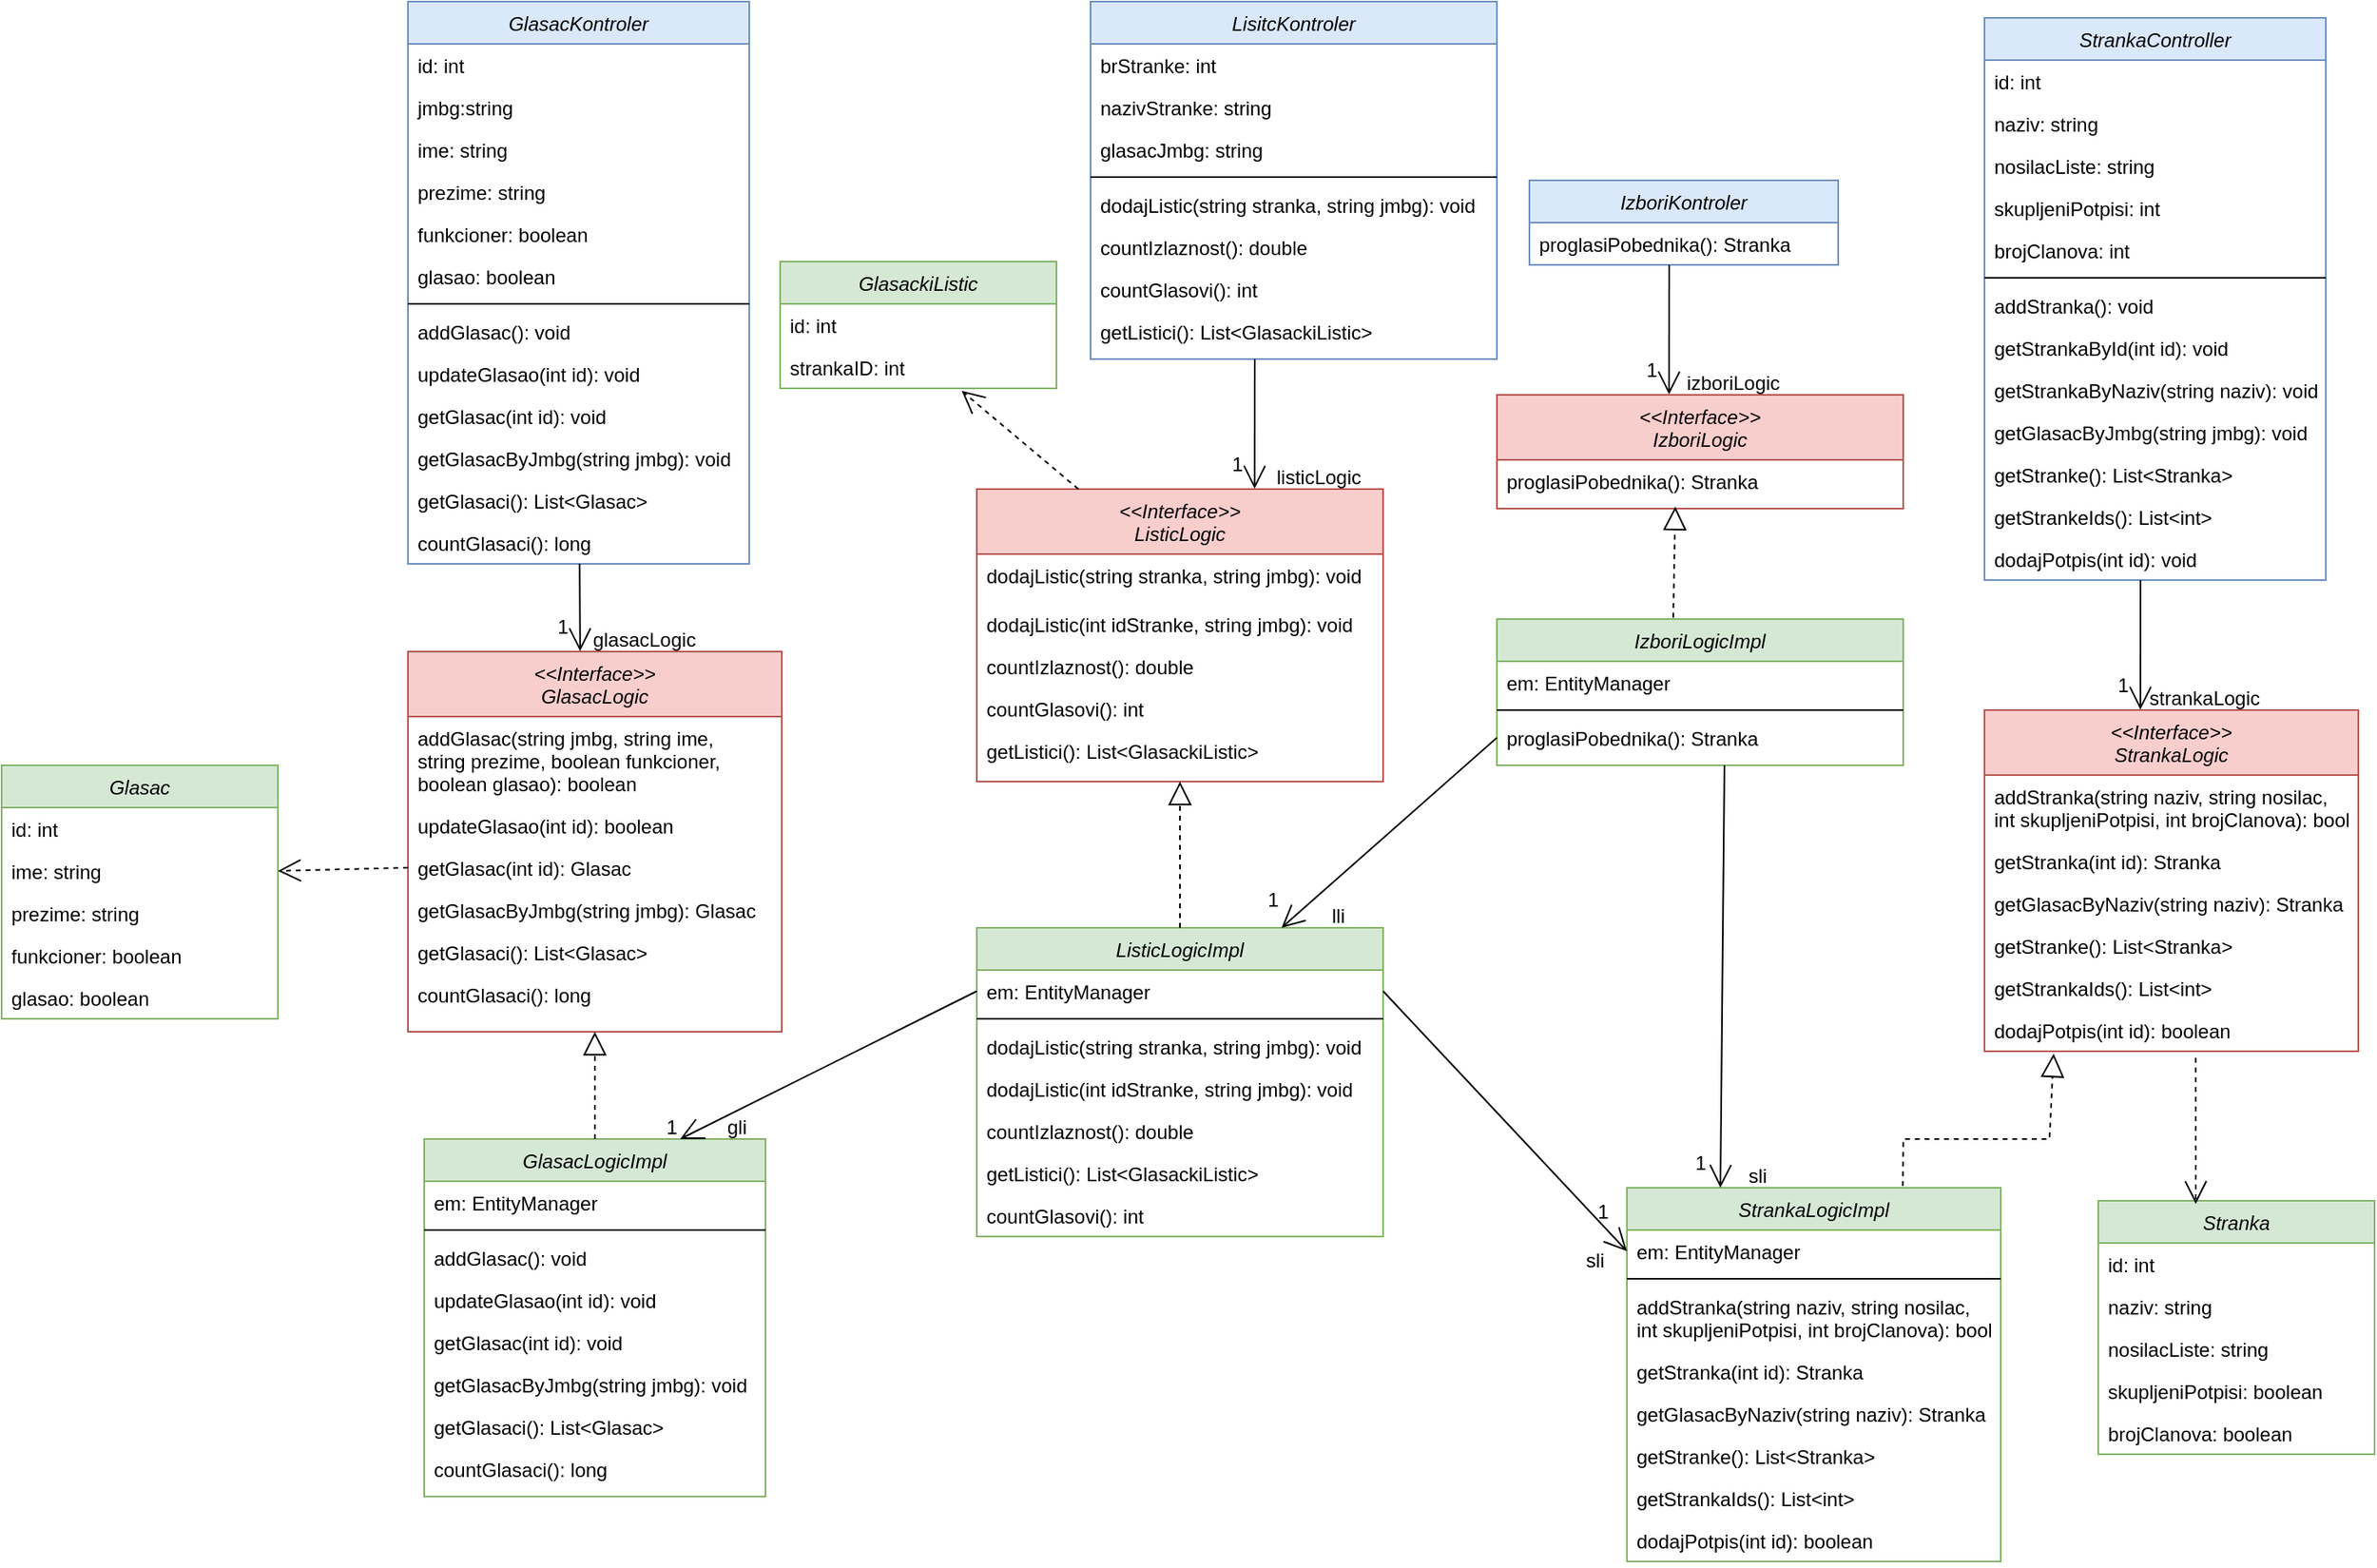 <mxfile version="22.1.11" type="device">
  <diagram id="C5RBs43oDa-KdzZeNtuy" name="Page-1">
    <mxGraphModel dx="3271" dy="1192" grid="1" gridSize="10" guides="1" tooltips="1" connect="1" arrows="1" fold="1" page="1" pageScale="1" pageWidth="827" pageHeight="1169" math="0" shadow="0">
      <root>
        <mxCell id="WIyWlLk6GJQsqaUBKTNV-0" />
        <mxCell id="WIyWlLk6GJQsqaUBKTNV-1" parent="WIyWlLk6GJQsqaUBKTNV-0" />
        <mxCell id="zkfFHV4jXpPFQw0GAbJ--0" value="GlasacKontroler" style="swimlane;fontStyle=2;align=center;verticalAlign=top;childLayout=stackLayout;horizontal=1;startSize=26;horizontalStack=0;resizeParent=1;resizeLast=0;collapsible=1;marginBottom=0;rounded=0;shadow=0;strokeWidth=1;fillColor=#dae8fc;strokeColor=#6c8ebf;" parent="WIyWlLk6GJQsqaUBKTNV-1" vertex="1">
          <mxGeometry x="100" y="60" width="210" height="346" as="geometry">
            <mxRectangle x="230" y="140" width="160" height="26" as="alternateBounds" />
          </mxGeometry>
        </mxCell>
        <mxCell id="zkfFHV4jXpPFQw0GAbJ--1" value="id: int" style="text;align=left;verticalAlign=top;spacingLeft=4;spacingRight=4;overflow=hidden;rotatable=0;points=[[0,0.5],[1,0.5]];portConstraint=eastwest;" parent="zkfFHV4jXpPFQw0GAbJ--0" vertex="1">
          <mxGeometry y="26" width="210" height="26" as="geometry" />
        </mxCell>
        <mxCell id="taI3V9Jy6adw3DAFcxq5-160" value="jmbg:string" style="text;align=left;verticalAlign=top;spacingLeft=4;spacingRight=4;overflow=hidden;rotatable=0;points=[[0,0.5],[1,0.5]];portConstraint=eastwest;" vertex="1" parent="zkfFHV4jXpPFQw0GAbJ--0">
          <mxGeometry y="52" width="210" height="26" as="geometry" />
        </mxCell>
        <mxCell id="zkfFHV4jXpPFQw0GAbJ--2" value="ime: string" style="text;align=left;verticalAlign=top;spacingLeft=4;spacingRight=4;overflow=hidden;rotatable=0;points=[[0,0.5],[1,0.5]];portConstraint=eastwest;rounded=0;shadow=0;html=0;" parent="zkfFHV4jXpPFQw0GAbJ--0" vertex="1">
          <mxGeometry y="78" width="210" height="26" as="geometry" />
        </mxCell>
        <mxCell id="zkfFHV4jXpPFQw0GAbJ--3" value="prezime: string&#xa;" style="text;align=left;verticalAlign=top;spacingLeft=4;spacingRight=4;overflow=hidden;rotatable=0;points=[[0,0.5],[1,0.5]];portConstraint=eastwest;rounded=0;shadow=0;html=0;" parent="zkfFHV4jXpPFQw0GAbJ--0" vertex="1">
          <mxGeometry y="104" width="210" height="26" as="geometry" />
        </mxCell>
        <mxCell id="taI3V9Jy6adw3DAFcxq5-0" value="funkcioner: boolean" style="text;align=left;verticalAlign=top;spacingLeft=4;spacingRight=4;overflow=hidden;rotatable=0;points=[[0,0.5],[1,0.5]];portConstraint=eastwest;rounded=0;shadow=0;html=0;" vertex="1" parent="zkfFHV4jXpPFQw0GAbJ--0">
          <mxGeometry y="130" width="210" height="26" as="geometry" />
        </mxCell>
        <mxCell id="taI3V9Jy6adw3DAFcxq5-1" value="glasao: boolean" style="text;align=left;verticalAlign=top;spacingLeft=4;spacingRight=4;overflow=hidden;rotatable=0;points=[[0,0.5],[1,0.5]];portConstraint=eastwest;rounded=0;shadow=0;html=0;" vertex="1" parent="zkfFHV4jXpPFQw0GAbJ--0">
          <mxGeometry y="156" width="210" height="26" as="geometry" />
        </mxCell>
        <mxCell id="zkfFHV4jXpPFQw0GAbJ--4" value="" style="line;html=1;strokeWidth=1;align=left;verticalAlign=middle;spacingTop=-1;spacingLeft=3;spacingRight=3;rotatable=0;labelPosition=right;points=[];portConstraint=eastwest;" parent="zkfFHV4jXpPFQw0GAbJ--0" vertex="1">
          <mxGeometry y="182" width="210" height="8" as="geometry" />
        </mxCell>
        <mxCell id="zkfFHV4jXpPFQw0GAbJ--5" value="addGlasac(): void" style="text;align=left;verticalAlign=top;spacingLeft=4;spacingRight=4;overflow=hidden;rotatable=0;points=[[0,0.5],[1,0.5]];portConstraint=eastwest;" parent="zkfFHV4jXpPFQw0GAbJ--0" vertex="1">
          <mxGeometry y="190" width="210" height="26" as="geometry" />
        </mxCell>
        <mxCell id="taI3V9Jy6adw3DAFcxq5-2" value="updateGlasao(int id): void" style="text;align=left;verticalAlign=top;spacingLeft=4;spacingRight=4;overflow=hidden;rotatable=0;points=[[0,0.5],[1,0.5]];portConstraint=eastwest;" vertex="1" parent="zkfFHV4jXpPFQw0GAbJ--0">
          <mxGeometry y="216" width="210" height="26" as="geometry" />
        </mxCell>
        <mxCell id="taI3V9Jy6adw3DAFcxq5-3" value="getGlasac(int id): void" style="text;align=left;verticalAlign=top;spacingLeft=4;spacingRight=4;overflow=hidden;rotatable=0;points=[[0,0.5],[1,0.5]];portConstraint=eastwest;" vertex="1" parent="zkfFHV4jXpPFQw0GAbJ--0">
          <mxGeometry y="242" width="210" height="26" as="geometry" />
        </mxCell>
        <mxCell id="taI3V9Jy6adw3DAFcxq5-4" value="getGlasacByJmbg(string jmbg): void" style="text;align=left;verticalAlign=top;spacingLeft=4;spacingRight=4;overflow=hidden;rotatable=0;points=[[0,0.5],[1,0.5]];portConstraint=eastwest;" vertex="1" parent="zkfFHV4jXpPFQw0GAbJ--0">
          <mxGeometry y="268" width="210" height="26" as="geometry" />
        </mxCell>
        <mxCell id="taI3V9Jy6adw3DAFcxq5-5" value="getGlasaci(): List&lt;Glasac&gt;" style="text;align=left;verticalAlign=top;spacingLeft=4;spacingRight=4;overflow=hidden;rotatable=0;points=[[0,0.5],[1,0.5]];portConstraint=eastwest;" vertex="1" parent="zkfFHV4jXpPFQw0GAbJ--0">
          <mxGeometry y="294" width="210" height="26" as="geometry" />
        </mxCell>
        <mxCell id="taI3V9Jy6adw3DAFcxq5-6" value="countGlasaci(): long" style="text;align=left;verticalAlign=top;spacingLeft=4;spacingRight=4;overflow=hidden;rotatable=0;points=[[0,0.5],[1,0.5]];portConstraint=eastwest;" vertex="1" parent="zkfFHV4jXpPFQw0GAbJ--0">
          <mxGeometry y="320" width="210" height="26" as="geometry" />
        </mxCell>
        <mxCell id="taI3V9Jy6adw3DAFcxq5-7" value="&lt;&lt;Interface&gt;&gt;&#xa;GlasacLogic" style="swimlane;fontStyle=2;align=center;verticalAlign=top;childLayout=stackLayout;horizontal=1;startSize=40;horizontalStack=0;resizeParent=1;resizeLast=0;collapsible=1;marginBottom=0;rounded=0;shadow=0;strokeWidth=1;fillColor=#f8cecc;strokeColor=#b85450;" vertex="1" parent="WIyWlLk6GJQsqaUBKTNV-1">
          <mxGeometry x="100" y="460" width="230" height="234" as="geometry">
            <mxRectangle x="230" y="140" width="160" height="26" as="alternateBounds" />
          </mxGeometry>
        </mxCell>
        <mxCell id="taI3V9Jy6adw3DAFcxq5-14" value="addGlasac(string jmbg, string ime, &#xa;string prezime, boolean funkcioner,&#xa;boolean glasao): boolean" style="text;align=left;verticalAlign=top;spacingLeft=4;spacingRight=4;overflow=hidden;rotatable=0;points=[[0,0.5],[1,0.5]];portConstraint=eastwest;" vertex="1" parent="taI3V9Jy6adw3DAFcxq5-7">
          <mxGeometry y="40" width="230" height="54" as="geometry" />
        </mxCell>
        <mxCell id="taI3V9Jy6adw3DAFcxq5-15" value="updateGlasao(int id): boolean" style="text;align=left;verticalAlign=top;spacingLeft=4;spacingRight=4;overflow=hidden;rotatable=0;points=[[0,0.5],[1,0.5]];portConstraint=eastwest;" vertex="1" parent="taI3V9Jy6adw3DAFcxq5-7">
          <mxGeometry y="94" width="230" height="26" as="geometry" />
        </mxCell>
        <mxCell id="taI3V9Jy6adw3DAFcxq5-16" value="getGlasac(int id): Glasac" style="text;align=left;verticalAlign=top;spacingLeft=4;spacingRight=4;overflow=hidden;rotatable=0;points=[[0,0.5],[1,0.5]];portConstraint=eastwest;" vertex="1" parent="taI3V9Jy6adw3DAFcxq5-7">
          <mxGeometry y="120" width="230" height="26" as="geometry" />
        </mxCell>
        <mxCell id="taI3V9Jy6adw3DAFcxq5-17" value="getGlasacByJmbg(string jmbg): Glasac" style="text;align=left;verticalAlign=top;spacingLeft=4;spacingRight=4;overflow=hidden;rotatable=0;points=[[0,0.5],[1,0.5]];portConstraint=eastwest;" vertex="1" parent="taI3V9Jy6adw3DAFcxq5-7">
          <mxGeometry y="146" width="230" height="26" as="geometry" />
        </mxCell>
        <mxCell id="taI3V9Jy6adw3DAFcxq5-18" value="getGlasaci(): List&lt;Glasac&gt;" style="text;align=left;verticalAlign=top;spacingLeft=4;spacingRight=4;overflow=hidden;rotatable=0;points=[[0,0.5],[1,0.5]];portConstraint=eastwest;" vertex="1" parent="taI3V9Jy6adw3DAFcxq5-7">
          <mxGeometry y="172" width="230" height="26" as="geometry" />
        </mxCell>
        <mxCell id="taI3V9Jy6adw3DAFcxq5-19" value="countGlasaci(): long" style="text;align=left;verticalAlign=top;spacingLeft=4;spacingRight=4;overflow=hidden;rotatable=0;points=[[0,0.5],[1,0.5]];portConstraint=eastwest;" vertex="1" parent="taI3V9Jy6adw3DAFcxq5-7">
          <mxGeometry y="198" width="230" height="26" as="geometry" />
        </mxCell>
        <mxCell id="taI3V9Jy6adw3DAFcxq5-21" value="" style="endArrow=open;endFill=1;endSize=12;html=1;rounded=0;exitX=0.503;exitY=1;exitDx=0;exitDy=0;exitPerimeter=0;entryX=0.864;entryY=0.993;entryDx=0;entryDy=0;entryPerimeter=0;" edge="1" parent="WIyWlLk6GJQsqaUBKTNV-1" source="taI3V9Jy6adw3DAFcxq5-6" target="taI3V9Jy6adw3DAFcxq5-23">
          <mxGeometry width="160" relative="1" as="geometry">
            <mxPoint x="230" y="410" as="sourcePoint" />
            <mxPoint x="390" y="410" as="targetPoint" />
          </mxGeometry>
        </mxCell>
        <mxCell id="taI3V9Jy6adw3DAFcxq5-22" value="&lt;div&gt;&lt;br&gt;&lt;/div&gt;glasacLogic" style="text;html=1;align=center;verticalAlign=middle;resizable=0;points=[];autosize=1;" vertex="1" parent="WIyWlLk6GJQsqaUBKTNV-1">
          <mxGeometry x="200" y="425" width="90" height="40" as="geometry" />
        </mxCell>
        <mxCell id="taI3V9Jy6adw3DAFcxq5-23" value="1" style="text;html=1;align=center;verticalAlign=middle;resizable=0;points=[];autosize=1;" vertex="1" parent="WIyWlLk6GJQsqaUBKTNV-1">
          <mxGeometry x="180" y="430" width="30" height="30" as="geometry" />
        </mxCell>
        <mxCell id="taI3V9Jy6adw3DAFcxq5-25" value="GlasacLogicImpl" style="swimlane;fontStyle=2;align=center;verticalAlign=top;childLayout=stackLayout;horizontal=1;startSize=26;horizontalStack=0;resizeParent=1;resizeLast=0;collapsible=1;marginBottom=0;rounded=0;shadow=0;strokeWidth=1;fillColor=#d5e8d4;strokeColor=#82b366;" vertex="1" parent="WIyWlLk6GJQsqaUBKTNV-1">
          <mxGeometry x="110" y="760" width="210" height="220" as="geometry">
            <mxRectangle x="230" y="140" width="160" height="26" as="alternateBounds" />
          </mxGeometry>
        </mxCell>
        <mxCell id="taI3V9Jy6adw3DAFcxq5-26" value="em: EntityManager" style="text;align=left;verticalAlign=top;spacingLeft=4;spacingRight=4;overflow=hidden;rotatable=0;points=[[0,0.5],[1,0.5]];portConstraint=eastwest;" vertex="1" parent="taI3V9Jy6adw3DAFcxq5-25">
          <mxGeometry y="26" width="210" height="26" as="geometry" />
        </mxCell>
        <mxCell id="taI3V9Jy6adw3DAFcxq5-31" value="" style="line;html=1;strokeWidth=1;align=left;verticalAlign=middle;spacingTop=-1;spacingLeft=3;spacingRight=3;rotatable=0;labelPosition=right;points=[];portConstraint=eastwest;" vertex="1" parent="taI3V9Jy6adw3DAFcxq5-25">
          <mxGeometry y="52" width="210" height="8" as="geometry" />
        </mxCell>
        <mxCell id="taI3V9Jy6adw3DAFcxq5-32" value="addGlasac(): void" style="text;align=left;verticalAlign=top;spacingLeft=4;spacingRight=4;overflow=hidden;rotatable=0;points=[[0,0.5],[1,0.5]];portConstraint=eastwest;" vertex="1" parent="taI3V9Jy6adw3DAFcxq5-25">
          <mxGeometry y="60" width="210" height="26" as="geometry" />
        </mxCell>
        <mxCell id="taI3V9Jy6adw3DAFcxq5-33" value="updateGlasao(int id): void" style="text;align=left;verticalAlign=top;spacingLeft=4;spacingRight=4;overflow=hidden;rotatable=0;points=[[0,0.5],[1,0.5]];portConstraint=eastwest;" vertex="1" parent="taI3V9Jy6adw3DAFcxq5-25">
          <mxGeometry y="86" width="210" height="26" as="geometry" />
        </mxCell>
        <mxCell id="taI3V9Jy6adw3DAFcxq5-34" value="getGlasac(int id): void" style="text;align=left;verticalAlign=top;spacingLeft=4;spacingRight=4;overflow=hidden;rotatable=0;points=[[0,0.5],[1,0.5]];portConstraint=eastwest;" vertex="1" parent="taI3V9Jy6adw3DAFcxq5-25">
          <mxGeometry y="112" width="210" height="26" as="geometry" />
        </mxCell>
        <mxCell id="taI3V9Jy6adw3DAFcxq5-35" value="getGlasacByJmbg(string jmbg): void" style="text;align=left;verticalAlign=top;spacingLeft=4;spacingRight=4;overflow=hidden;rotatable=0;points=[[0,0.5],[1,0.5]];portConstraint=eastwest;" vertex="1" parent="taI3V9Jy6adw3DAFcxq5-25">
          <mxGeometry y="138" width="210" height="26" as="geometry" />
        </mxCell>
        <mxCell id="taI3V9Jy6adw3DAFcxq5-36" value="getGlasaci(): List&lt;Glasac&gt;" style="text;align=left;verticalAlign=top;spacingLeft=4;spacingRight=4;overflow=hidden;rotatable=0;points=[[0,0.5],[1,0.5]];portConstraint=eastwest;" vertex="1" parent="taI3V9Jy6adw3DAFcxq5-25">
          <mxGeometry y="164" width="210" height="26" as="geometry" />
        </mxCell>
        <mxCell id="taI3V9Jy6adw3DAFcxq5-37" value="countGlasaci(): long" style="text;align=left;verticalAlign=top;spacingLeft=4;spacingRight=4;overflow=hidden;rotatable=0;points=[[0,0.5],[1,0.5]];portConstraint=eastwest;" vertex="1" parent="taI3V9Jy6adw3DAFcxq5-25">
          <mxGeometry y="190" width="210" height="26" as="geometry" />
        </mxCell>
        <mxCell id="taI3V9Jy6adw3DAFcxq5-38" value="" style="endArrow=block;dashed=1;endFill=0;endSize=12;html=1;rounded=0;entryX=0.5;entryY=1;entryDx=0;entryDy=0;exitX=0.5;exitY=0;exitDx=0;exitDy=0;" edge="1" parent="WIyWlLk6GJQsqaUBKTNV-1" source="taI3V9Jy6adw3DAFcxq5-25" target="taI3V9Jy6adw3DAFcxq5-7">
          <mxGeometry width="160" relative="1" as="geometry">
            <mxPoint x="260" y="740" as="sourcePoint" />
            <mxPoint x="420" y="740" as="targetPoint" />
          </mxGeometry>
        </mxCell>
        <mxCell id="taI3V9Jy6adw3DAFcxq5-39" value="LisitcKontroler" style="swimlane;fontStyle=2;align=center;verticalAlign=top;childLayout=stackLayout;horizontal=1;startSize=26;horizontalStack=0;resizeParent=1;resizeLast=0;collapsible=1;marginBottom=0;rounded=0;shadow=0;strokeWidth=1;fillColor=#dae8fc;strokeColor=#6c8ebf;" vertex="1" parent="WIyWlLk6GJQsqaUBKTNV-1">
          <mxGeometry x="520" y="60" width="250" height="220" as="geometry">
            <mxRectangle x="230" y="140" width="160" height="26" as="alternateBounds" />
          </mxGeometry>
        </mxCell>
        <mxCell id="taI3V9Jy6adw3DAFcxq5-40" value="brStranke: int" style="text;align=left;verticalAlign=top;spacingLeft=4;spacingRight=4;overflow=hidden;rotatable=0;points=[[0,0.5],[1,0.5]];portConstraint=eastwest;" vertex="1" parent="taI3V9Jy6adw3DAFcxq5-39">
          <mxGeometry y="26" width="250" height="26" as="geometry" />
        </mxCell>
        <mxCell id="taI3V9Jy6adw3DAFcxq5-41" value="nazivStranke: string" style="text;align=left;verticalAlign=top;spacingLeft=4;spacingRight=4;overflow=hidden;rotatable=0;points=[[0,0.5],[1,0.5]];portConstraint=eastwest;rounded=0;shadow=0;html=0;" vertex="1" parent="taI3V9Jy6adw3DAFcxq5-39">
          <mxGeometry y="52" width="250" height="26" as="geometry" />
        </mxCell>
        <mxCell id="taI3V9Jy6adw3DAFcxq5-42" value="glasacJmbg: string&#xa;" style="text;align=left;verticalAlign=top;spacingLeft=4;spacingRight=4;overflow=hidden;rotatable=0;points=[[0,0.5],[1,0.5]];portConstraint=eastwest;rounded=0;shadow=0;html=0;" vertex="1" parent="taI3V9Jy6adw3DAFcxq5-39">
          <mxGeometry y="78" width="250" height="26" as="geometry" />
        </mxCell>
        <mxCell id="taI3V9Jy6adw3DAFcxq5-45" value="" style="line;html=1;strokeWidth=1;align=left;verticalAlign=middle;spacingTop=-1;spacingLeft=3;spacingRight=3;rotatable=0;labelPosition=right;points=[];portConstraint=eastwest;" vertex="1" parent="taI3V9Jy6adw3DAFcxq5-39">
          <mxGeometry y="104" width="250" height="8" as="geometry" />
        </mxCell>
        <mxCell id="taI3V9Jy6adw3DAFcxq5-46" value="dodajListic(string stranka, string jmbg): void" style="text;align=left;verticalAlign=top;spacingLeft=4;spacingRight=4;overflow=hidden;rotatable=0;points=[[0,0.5],[1,0.5]];portConstraint=eastwest;" vertex="1" parent="taI3V9Jy6adw3DAFcxq5-39">
          <mxGeometry y="112" width="250" height="26" as="geometry" />
        </mxCell>
        <mxCell id="taI3V9Jy6adw3DAFcxq5-47" value="countIzlaznost(): double" style="text;align=left;verticalAlign=top;spacingLeft=4;spacingRight=4;overflow=hidden;rotatable=0;points=[[0,0.5],[1,0.5]];portConstraint=eastwest;" vertex="1" parent="taI3V9Jy6adw3DAFcxq5-39">
          <mxGeometry y="138" width="250" height="26" as="geometry" />
        </mxCell>
        <mxCell id="taI3V9Jy6adw3DAFcxq5-48" value="countGlasovi(): int" style="text;align=left;verticalAlign=top;spacingLeft=4;spacingRight=4;overflow=hidden;rotatable=0;points=[[0,0.5],[1,0.5]];portConstraint=eastwest;" vertex="1" parent="taI3V9Jy6adw3DAFcxq5-39">
          <mxGeometry y="164" width="250" height="26" as="geometry" />
        </mxCell>
        <mxCell id="taI3V9Jy6adw3DAFcxq5-49" value="getListici(): List&lt;GlasackiListic&gt;" style="text;align=left;verticalAlign=top;spacingLeft=4;spacingRight=4;overflow=hidden;rotatable=0;points=[[0,0.5],[1,0.5]];portConstraint=eastwest;" vertex="1" parent="taI3V9Jy6adw3DAFcxq5-39">
          <mxGeometry y="190" width="250" height="26" as="geometry" />
        </mxCell>
        <mxCell id="taI3V9Jy6adw3DAFcxq5-52" value="StrankaController" style="swimlane;fontStyle=2;align=center;verticalAlign=top;childLayout=stackLayout;horizontal=1;startSize=26;horizontalStack=0;resizeParent=1;resizeLast=0;collapsible=1;marginBottom=0;rounded=0;shadow=0;strokeWidth=1;fillColor=#dae8fc;strokeColor=#6c8ebf;" vertex="1" parent="WIyWlLk6GJQsqaUBKTNV-1">
          <mxGeometry x="1070" y="70" width="210" height="346" as="geometry">
            <mxRectangle x="230" y="140" width="160" height="26" as="alternateBounds" />
          </mxGeometry>
        </mxCell>
        <mxCell id="taI3V9Jy6adw3DAFcxq5-53" value="id: int" style="text;align=left;verticalAlign=top;spacingLeft=4;spacingRight=4;overflow=hidden;rotatable=0;points=[[0,0.5],[1,0.5]];portConstraint=eastwest;" vertex="1" parent="taI3V9Jy6adw3DAFcxq5-52">
          <mxGeometry y="26" width="210" height="26" as="geometry" />
        </mxCell>
        <mxCell id="taI3V9Jy6adw3DAFcxq5-54" value="naziv: string" style="text;align=left;verticalAlign=top;spacingLeft=4;spacingRight=4;overflow=hidden;rotatable=0;points=[[0,0.5],[1,0.5]];portConstraint=eastwest;rounded=0;shadow=0;html=0;" vertex="1" parent="taI3V9Jy6adw3DAFcxq5-52">
          <mxGeometry y="52" width="210" height="26" as="geometry" />
        </mxCell>
        <mxCell id="taI3V9Jy6adw3DAFcxq5-55" value="nosilacListe: string&#xa;" style="text;align=left;verticalAlign=top;spacingLeft=4;spacingRight=4;overflow=hidden;rotatable=0;points=[[0,0.5],[1,0.5]];portConstraint=eastwest;rounded=0;shadow=0;html=0;" vertex="1" parent="taI3V9Jy6adw3DAFcxq5-52">
          <mxGeometry y="78" width="210" height="26" as="geometry" />
        </mxCell>
        <mxCell id="taI3V9Jy6adw3DAFcxq5-56" value="skupljeniPotpisi: int" style="text;align=left;verticalAlign=top;spacingLeft=4;spacingRight=4;overflow=hidden;rotatable=0;points=[[0,0.5],[1,0.5]];portConstraint=eastwest;rounded=0;shadow=0;html=0;" vertex="1" parent="taI3V9Jy6adw3DAFcxq5-52">
          <mxGeometry y="104" width="210" height="26" as="geometry" />
        </mxCell>
        <mxCell id="taI3V9Jy6adw3DAFcxq5-57" value="brojClanova: int" style="text;align=left;verticalAlign=top;spacingLeft=4;spacingRight=4;overflow=hidden;rotatable=0;points=[[0,0.5],[1,0.5]];portConstraint=eastwest;rounded=0;shadow=0;html=0;" vertex="1" parent="taI3V9Jy6adw3DAFcxq5-52">
          <mxGeometry y="130" width="210" height="26" as="geometry" />
        </mxCell>
        <mxCell id="taI3V9Jy6adw3DAFcxq5-58" value="" style="line;html=1;strokeWidth=1;align=left;verticalAlign=middle;spacingTop=-1;spacingLeft=3;spacingRight=3;rotatable=0;labelPosition=right;points=[];portConstraint=eastwest;" vertex="1" parent="taI3V9Jy6adw3DAFcxq5-52">
          <mxGeometry y="156" width="210" height="8" as="geometry" />
        </mxCell>
        <mxCell id="taI3V9Jy6adw3DAFcxq5-59" value="addStranka(): void" style="text;align=left;verticalAlign=top;spacingLeft=4;spacingRight=4;overflow=hidden;rotatable=0;points=[[0,0.5],[1,0.5]];portConstraint=eastwest;" vertex="1" parent="taI3V9Jy6adw3DAFcxq5-52">
          <mxGeometry y="164" width="210" height="26" as="geometry" />
        </mxCell>
        <mxCell id="taI3V9Jy6adw3DAFcxq5-60" value="getStrankaById(int id): void" style="text;align=left;verticalAlign=top;spacingLeft=4;spacingRight=4;overflow=hidden;rotatable=0;points=[[0,0.5],[1,0.5]];portConstraint=eastwest;" vertex="1" parent="taI3V9Jy6adw3DAFcxq5-52">
          <mxGeometry y="190" width="210" height="26" as="geometry" />
        </mxCell>
        <mxCell id="taI3V9Jy6adw3DAFcxq5-61" value="getStrankaByNaziv(string naziv): void" style="text;align=left;verticalAlign=top;spacingLeft=4;spacingRight=4;overflow=hidden;rotatable=0;points=[[0,0.5],[1,0.5]];portConstraint=eastwest;" vertex="1" parent="taI3V9Jy6adw3DAFcxq5-52">
          <mxGeometry y="216" width="210" height="26" as="geometry" />
        </mxCell>
        <mxCell id="taI3V9Jy6adw3DAFcxq5-62" value="getGlasacByJmbg(string jmbg): void" style="text;align=left;verticalAlign=top;spacingLeft=4;spacingRight=4;overflow=hidden;rotatable=0;points=[[0,0.5],[1,0.5]];portConstraint=eastwest;" vertex="1" parent="taI3V9Jy6adw3DAFcxq5-52">
          <mxGeometry y="242" width="210" height="26" as="geometry" />
        </mxCell>
        <mxCell id="taI3V9Jy6adw3DAFcxq5-63" value="getStranke(): List&lt;Stranka&gt;" style="text;align=left;verticalAlign=top;spacingLeft=4;spacingRight=4;overflow=hidden;rotatable=0;points=[[0,0.5],[1,0.5]];portConstraint=eastwest;" vertex="1" parent="taI3V9Jy6adw3DAFcxq5-52">
          <mxGeometry y="268" width="210" height="26" as="geometry" />
        </mxCell>
        <mxCell id="taI3V9Jy6adw3DAFcxq5-64" value="getStrankeIds(): List&lt;int&gt;" style="text;align=left;verticalAlign=top;spacingLeft=4;spacingRight=4;overflow=hidden;rotatable=0;points=[[0,0.5],[1,0.5]];portConstraint=eastwest;" vertex="1" parent="taI3V9Jy6adw3DAFcxq5-52">
          <mxGeometry y="294" width="210" height="26" as="geometry" />
        </mxCell>
        <mxCell id="taI3V9Jy6adw3DAFcxq5-65" value="dodajPotpis(int id): void" style="text;align=left;verticalAlign=top;spacingLeft=4;spacingRight=4;overflow=hidden;rotatable=0;points=[[0,0.5],[1,0.5]];portConstraint=eastwest;" vertex="1" parent="taI3V9Jy6adw3DAFcxq5-52">
          <mxGeometry y="320" width="210" height="26" as="geometry" />
        </mxCell>
        <mxCell id="taI3V9Jy6adw3DAFcxq5-66" value="&lt;&lt;Interface&gt;&gt;&#xa;StrankaLogic" style="swimlane;fontStyle=2;align=center;verticalAlign=top;childLayout=stackLayout;horizontal=1;startSize=40;horizontalStack=0;resizeParent=1;resizeLast=0;collapsible=1;marginBottom=0;rounded=0;shadow=0;strokeWidth=1;fillColor=#f8cecc;strokeColor=#b85450;" vertex="1" parent="WIyWlLk6GJQsqaUBKTNV-1">
          <mxGeometry x="1070" y="496" width="230" height="210" as="geometry">
            <mxRectangle x="230" y="140" width="160" height="26" as="alternateBounds" />
          </mxGeometry>
        </mxCell>
        <mxCell id="taI3V9Jy6adw3DAFcxq5-67" value="addStranka(string naziv, string nosilac, &#xa;int skupljeniPotpisi, int brojClanova): bool" style="text;align=left;verticalAlign=top;spacingLeft=4;spacingRight=4;overflow=hidden;rotatable=0;points=[[0,0.5],[1,0.5]];portConstraint=eastwest;" vertex="1" parent="taI3V9Jy6adw3DAFcxq5-66">
          <mxGeometry y="40" width="230" height="40" as="geometry" />
        </mxCell>
        <mxCell id="taI3V9Jy6adw3DAFcxq5-69" value="getStranka(int id): Stranka" style="text;align=left;verticalAlign=top;spacingLeft=4;spacingRight=4;overflow=hidden;rotatable=0;points=[[0,0.5],[1,0.5]];portConstraint=eastwest;" vertex="1" parent="taI3V9Jy6adw3DAFcxq5-66">
          <mxGeometry y="80" width="230" height="26" as="geometry" />
        </mxCell>
        <mxCell id="taI3V9Jy6adw3DAFcxq5-70" value="getGlasacByNaziv(string naziv): Stranka" style="text;align=left;verticalAlign=top;spacingLeft=4;spacingRight=4;overflow=hidden;rotatable=0;points=[[0,0.5],[1,0.5]];portConstraint=eastwest;" vertex="1" parent="taI3V9Jy6adw3DAFcxq5-66">
          <mxGeometry y="106" width="230" height="26" as="geometry" />
        </mxCell>
        <mxCell id="taI3V9Jy6adw3DAFcxq5-71" value="getStranke(): List&lt;Stranka&gt;" style="text;align=left;verticalAlign=top;spacingLeft=4;spacingRight=4;overflow=hidden;rotatable=0;points=[[0,0.5],[1,0.5]];portConstraint=eastwest;" vertex="1" parent="taI3V9Jy6adw3DAFcxq5-66">
          <mxGeometry y="132" width="230" height="26" as="geometry" />
        </mxCell>
        <mxCell id="taI3V9Jy6adw3DAFcxq5-72" value="getStrankaIds(): List&lt;int&gt;" style="text;align=left;verticalAlign=top;spacingLeft=4;spacingRight=4;overflow=hidden;rotatable=0;points=[[0,0.5],[1,0.5]];portConstraint=eastwest;" vertex="1" parent="taI3V9Jy6adw3DAFcxq5-66">
          <mxGeometry y="158" width="230" height="26" as="geometry" />
        </mxCell>
        <mxCell id="taI3V9Jy6adw3DAFcxq5-73" value="dodajPotpis(int id): boolean" style="text;align=left;verticalAlign=top;spacingLeft=4;spacingRight=4;overflow=hidden;rotatable=0;points=[[0,0.5],[1,0.5]];portConstraint=eastwest;" vertex="1" parent="taI3V9Jy6adw3DAFcxq5-66">
          <mxGeometry y="184" width="230" height="26" as="geometry" />
        </mxCell>
        <mxCell id="taI3V9Jy6adw3DAFcxq5-74" value="" style="endArrow=open;endFill=1;endSize=12;html=1;rounded=0;exitX=0.503;exitY=1;exitDx=0;exitDy=0;exitPerimeter=0;entryX=0.864;entryY=0.993;entryDx=0;entryDy=0;entryPerimeter=0;" edge="1" parent="WIyWlLk6GJQsqaUBKTNV-1" target="taI3V9Jy6adw3DAFcxq5-76">
          <mxGeometry width="160" relative="1" as="geometry">
            <mxPoint x="1166" y="416" as="sourcePoint" />
            <mxPoint x="1350" y="446" as="targetPoint" />
          </mxGeometry>
        </mxCell>
        <mxCell id="taI3V9Jy6adw3DAFcxq5-75" value="&lt;div&gt;&lt;br&gt;&lt;/div&gt;strankaLogic" style="text;html=1;align=center;verticalAlign=middle;resizable=0;points=[];autosize=1;" vertex="1" parent="WIyWlLk6GJQsqaUBKTNV-1">
          <mxGeometry x="1155" y="461" width="100" height="40" as="geometry" />
        </mxCell>
        <mxCell id="taI3V9Jy6adw3DAFcxq5-76" value="1" style="text;html=1;align=center;verticalAlign=middle;resizable=0;points=[];autosize=1;" vertex="1" parent="WIyWlLk6GJQsqaUBKTNV-1">
          <mxGeometry x="1140" y="466" width="30" height="30" as="geometry" />
        </mxCell>
        <mxCell id="taI3V9Jy6adw3DAFcxq5-77" value="StrankaLogicImpl" style="swimlane;fontStyle=2;align=center;verticalAlign=top;childLayout=stackLayout;horizontal=1;startSize=26;horizontalStack=0;resizeParent=1;resizeLast=0;collapsible=1;marginBottom=0;rounded=0;shadow=0;strokeWidth=1;fillColor=#d5e8d4;strokeColor=#82b366;" vertex="1" parent="WIyWlLk6GJQsqaUBKTNV-1">
          <mxGeometry x="850" y="790" width="230" height="230" as="geometry">
            <mxRectangle x="230" y="140" width="160" height="26" as="alternateBounds" />
          </mxGeometry>
        </mxCell>
        <mxCell id="taI3V9Jy6adw3DAFcxq5-78" value="em: EntityManager" style="text;align=left;verticalAlign=top;spacingLeft=4;spacingRight=4;overflow=hidden;rotatable=0;points=[[0,0.5],[1,0.5]];portConstraint=eastwest;" vertex="1" parent="taI3V9Jy6adw3DAFcxq5-77">
          <mxGeometry y="26" width="230" height="26" as="geometry" />
        </mxCell>
        <mxCell id="taI3V9Jy6adw3DAFcxq5-79" value="" style="line;html=1;strokeWidth=1;align=left;verticalAlign=middle;spacingTop=-1;spacingLeft=3;spacingRight=3;rotatable=0;labelPosition=right;points=[];portConstraint=eastwest;" vertex="1" parent="taI3V9Jy6adw3DAFcxq5-77">
          <mxGeometry y="52" width="230" height="8" as="geometry" />
        </mxCell>
        <mxCell id="taI3V9Jy6adw3DAFcxq5-80" value="addStranka(string naziv, string nosilac, &#xa;int skupljeniPotpisi, int brojClanova): bool" style="text;align=left;verticalAlign=top;spacingLeft=4;spacingRight=4;overflow=hidden;rotatable=0;points=[[0,0.5],[1,0.5]];portConstraint=eastwest;" vertex="1" parent="taI3V9Jy6adw3DAFcxq5-77">
          <mxGeometry y="60" width="230" height="40" as="geometry" />
        </mxCell>
        <mxCell id="taI3V9Jy6adw3DAFcxq5-81" value="getStranka(int id): Stranka" style="text;align=left;verticalAlign=top;spacingLeft=4;spacingRight=4;overflow=hidden;rotatable=0;points=[[0,0.5],[1,0.5]];portConstraint=eastwest;" vertex="1" parent="taI3V9Jy6adw3DAFcxq5-77">
          <mxGeometry y="100" width="230" height="26" as="geometry" />
        </mxCell>
        <mxCell id="taI3V9Jy6adw3DAFcxq5-82" value="getGlasacByNaziv(string naziv): Stranka" style="text;align=left;verticalAlign=top;spacingLeft=4;spacingRight=4;overflow=hidden;rotatable=0;points=[[0,0.5],[1,0.5]];portConstraint=eastwest;" vertex="1" parent="taI3V9Jy6adw3DAFcxq5-77">
          <mxGeometry y="126" width="230" height="26" as="geometry" />
        </mxCell>
        <mxCell id="taI3V9Jy6adw3DAFcxq5-83" value="getStranke(): List&lt;Stranka&gt;" style="text;align=left;verticalAlign=top;spacingLeft=4;spacingRight=4;overflow=hidden;rotatable=0;points=[[0,0.5],[1,0.5]];portConstraint=eastwest;" vertex="1" parent="taI3V9Jy6adw3DAFcxq5-77">
          <mxGeometry y="152" width="230" height="26" as="geometry" />
        </mxCell>
        <mxCell id="taI3V9Jy6adw3DAFcxq5-84" value="getStrankaIds(): List&lt;int&gt;" style="text;align=left;verticalAlign=top;spacingLeft=4;spacingRight=4;overflow=hidden;rotatable=0;points=[[0,0.5],[1,0.5]];portConstraint=eastwest;" vertex="1" parent="taI3V9Jy6adw3DAFcxq5-77">
          <mxGeometry y="178" width="230" height="26" as="geometry" />
        </mxCell>
        <mxCell id="taI3V9Jy6adw3DAFcxq5-85" value="dodajPotpis(int id): boolean" style="text;align=left;verticalAlign=top;spacingLeft=4;spacingRight=4;overflow=hidden;rotatable=0;points=[[0,0.5],[1,0.5]];portConstraint=eastwest;" vertex="1" parent="taI3V9Jy6adw3DAFcxq5-77">
          <mxGeometry y="204" width="230" height="26" as="geometry" />
        </mxCell>
        <mxCell id="taI3V9Jy6adw3DAFcxq5-86" value="" style="endArrow=block;dashed=1;endFill=0;endSize=12;html=1;rounded=0;entryX=0.185;entryY=1.057;entryDx=0;entryDy=0;entryPerimeter=0;exitX=0.738;exitY=-0.005;exitDx=0;exitDy=0;exitPerimeter=0;" edge="1" parent="WIyWlLk6GJQsqaUBKTNV-1" source="taI3V9Jy6adw3DAFcxq5-77" target="taI3V9Jy6adw3DAFcxq5-73">
          <mxGeometry width="160" relative="1" as="geometry">
            <mxPoint x="960" y="910" as="sourcePoint" />
            <mxPoint x="1120" y="910" as="targetPoint" />
            <Array as="points">
              <mxPoint x="1020" y="760" />
              <mxPoint x="1110" y="760" />
            </Array>
          </mxGeometry>
        </mxCell>
        <mxCell id="taI3V9Jy6adw3DAFcxq5-87" value="&lt;&lt;Interface&gt;&gt;&#xa;ListicLogic" style="swimlane;fontStyle=2;align=center;verticalAlign=top;childLayout=stackLayout;horizontal=1;startSize=40;horizontalStack=0;resizeParent=1;resizeLast=0;collapsible=1;marginBottom=0;rounded=0;shadow=0;strokeWidth=1;fillColor=#f8cecc;strokeColor=#b85450;" vertex="1" parent="WIyWlLk6GJQsqaUBKTNV-1">
          <mxGeometry x="450" y="360" width="250" height="180" as="geometry">
            <mxRectangle x="230" y="140" width="160" height="26" as="alternateBounds" />
          </mxGeometry>
        </mxCell>
        <mxCell id="taI3V9Jy6adw3DAFcxq5-88" value="dodajListic(string stranka, string jmbg): void" style="text;align=left;verticalAlign=top;spacingLeft=4;spacingRight=4;overflow=hidden;rotatable=0;points=[[0,0.5],[1,0.5]];portConstraint=eastwest;" vertex="1" parent="taI3V9Jy6adw3DAFcxq5-87">
          <mxGeometry y="40" width="250" height="30" as="geometry" />
        </mxCell>
        <mxCell id="taI3V9Jy6adw3DAFcxq5-89" value="dodajListic(int idStranke, string jmbg): void" style="text;align=left;verticalAlign=top;spacingLeft=4;spacingRight=4;overflow=hidden;rotatable=0;points=[[0,0.5],[1,0.5]];portConstraint=eastwest;" vertex="1" parent="taI3V9Jy6adw3DAFcxq5-87">
          <mxGeometry y="70" width="250" height="26" as="geometry" />
        </mxCell>
        <mxCell id="taI3V9Jy6adw3DAFcxq5-90" value="countIzlaznost(): double" style="text;align=left;verticalAlign=top;spacingLeft=4;spacingRight=4;overflow=hidden;rotatable=0;points=[[0,0.5],[1,0.5]];portConstraint=eastwest;" vertex="1" parent="taI3V9Jy6adw3DAFcxq5-87">
          <mxGeometry y="96" width="250" height="26" as="geometry" />
        </mxCell>
        <mxCell id="taI3V9Jy6adw3DAFcxq5-91" value="countGlasovi(): int" style="text;align=left;verticalAlign=top;spacingLeft=4;spacingRight=4;overflow=hidden;rotatable=0;points=[[0,0.5],[1,0.5]];portConstraint=eastwest;" vertex="1" parent="taI3V9Jy6adw3DAFcxq5-87">
          <mxGeometry y="122" width="250" height="26" as="geometry" />
        </mxCell>
        <mxCell id="taI3V9Jy6adw3DAFcxq5-92" value="getListici(): List&lt;GlasackiListic&gt;" style="text;align=left;verticalAlign=top;spacingLeft=4;spacingRight=4;overflow=hidden;rotatable=0;points=[[0,0.5],[1,0.5]];portConstraint=eastwest;" vertex="1" parent="taI3V9Jy6adw3DAFcxq5-87">
          <mxGeometry y="148" width="250" height="22" as="geometry" />
        </mxCell>
        <mxCell id="taI3V9Jy6adw3DAFcxq5-95" value="" style="endArrow=open;endFill=1;endSize=12;html=1;rounded=0;exitX=0.503;exitY=1;exitDx=0;exitDy=0;exitPerimeter=0;entryX=0.864;entryY=0.993;entryDx=0;entryDy=0;entryPerimeter=0;" edge="1" parent="WIyWlLk6GJQsqaUBKTNV-1" target="taI3V9Jy6adw3DAFcxq5-97">
          <mxGeometry width="160" relative="1" as="geometry">
            <mxPoint x="621" y="280" as="sourcePoint" />
            <mxPoint x="805" y="310" as="targetPoint" />
          </mxGeometry>
        </mxCell>
        <mxCell id="taI3V9Jy6adw3DAFcxq5-96" value="&lt;div&gt;&lt;br&gt;&lt;/div&gt;listicLogic" style="text;html=1;align=center;verticalAlign=middle;resizable=0;points=[];autosize=1;" vertex="1" parent="WIyWlLk6GJQsqaUBKTNV-1">
          <mxGeometry x="620" y="325" width="80" height="40" as="geometry" />
        </mxCell>
        <mxCell id="taI3V9Jy6adw3DAFcxq5-97" value="1" style="text;html=1;align=center;verticalAlign=middle;resizable=0;points=[];autosize=1;" vertex="1" parent="WIyWlLk6GJQsqaUBKTNV-1">
          <mxGeometry x="595" y="330" width="30" height="30" as="geometry" />
        </mxCell>
        <mxCell id="taI3V9Jy6adw3DAFcxq5-98" value="ListicLogicImpl" style="swimlane;fontStyle=2;align=center;verticalAlign=top;childLayout=stackLayout;horizontal=1;startSize=26;horizontalStack=0;resizeParent=1;resizeLast=0;collapsible=1;marginBottom=0;rounded=0;shadow=0;strokeWidth=1;fillColor=#d5e8d4;strokeColor=#82b366;" vertex="1" parent="WIyWlLk6GJQsqaUBKTNV-1">
          <mxGeometry x="450" y="630" width="250" height="190" as="geometry">
            <mxRectangle x="230" y="140" width="160" height="26" as="alternateBounds" />
          </mxGeometry>
        </mxCell>
        <mxCell id="taI3V9Jy6adw3DAFcxq5-99" value="em: EntityManager" style="text;align=left;verticalAlign=top;spacingLeft=4;spacingRight=4;overflow=hidden;rotatable=0;points=[[0,0.5],[1,0.5]];portConstraint=eastwest;" vertex="1" parent="taI3V9Jy6adw3DAFcxq5-98">
          <mxGeometry y="26" width="250" height="26" as="geometry" />
        </mxCell>
        <mxCell id="taI3V9Jy6adw3DAFcxq5-100" value="" style="line;html=1;strokeWidth=1;align=left;verticalAlign=middle;spacingTop=-1;spacingLeft=3;spacingRight=3;rotatable=0;labelPosition=right;points=[];portConstraint=eastwest;" vertex="1" parent="taI3V9Jy6adw3DAFcxq5-98">
          <mxGeometry y="52" width="250" height="8" as="geometry" />
        </mxCell>
        <mxCell id="taI3V9Jy6adw3DAFcxq5-101" value="dodajListic(string stranka, string jmbg): void" style="text;align=left;verticalAlign=top;spacingLeft=4;spacingRight=4;overflow=hidden;rotatable=0;points=[[0,0.5],[1,0.5]];portConstraint=eastwest;" vertex="1" parent="taI3V9Jy6adw3DAFcxq5-98">
          <mxGeometry y="60" width="250" height="26" as="geometry" />
        </mxCell>
        <mxCell id="taI3V9Jy6adw3DAFcxq5-102" value="dodajListic(int idStranke, string jmbg): void" style="text;align=left;verticalAlign=top;spacingLeft=4;spacingRight=4;overflow=hidden;rotatable=0;points=[[0,0.5],[1,0.5]];portConstraint=eastwest;" vertex="1" parent="taI3V9Jy6adw3DAFcxq5-98">
          <mxGeometry y="86" width="250" height="26" as="geometry" />
        </mxCell>
        <mxCell id="taI3V9Jy6adw3DAFcxq5-103" value="countIzlaznost(): double" style="text;align=left;verticalAlign=top;spacingLeft=4;spacingRight=4;overflow=hidden;rotatable=0;points=[[0,0.5],[1,0.5]];portConstraint=eastwest;" vertex="1" parent="taI3V9Jy6adw3DAFcxq5-98">
          <mxGeometry y="112" width="250" height="26" as="geometry" />
        </mxCell>
        <mxCell id="taI3V9Jy6adw3DAFcxq5-104" value="getListici(): List&lt;GlasackiListic&gt;" style="text;align=left;verticalAlign=top;spacingLeft=4;spacingRight=4;overflow=hidden;rotatable=0;points=[[0,0.5],[1,0.5]];portConstraint=eastwest;" vertex="1" parent="taI3V9Jy6adw3DAFcxq5-98">
          <mxGeometry y="138" width="250" height="26" as="geometry" />
        </mxCell>
        <mxCell id="taI3V9Jy6adw3DAFcxq5-105" value="countGlasovi(): int" style="text;align=left;verticalAlign=top;spacingLeft=4;spacingRight=4;overflow=hidden;rotatable=0;points=[[0,0.5],[1,0.5]];portConstraint=eastwest;" vertex="1" parent="taI3V9Jy6adw3DAFcxq5-98">
          <mxGeometry y="164" width="250" height="26" as="geometry" />
        </mxCell>
        <mxCell id="taI3V9Jy6adw3DAFcxq5-107" value="" style="endArrow=block;dashed=1;endFill=0;endSize=12;html=1;rounded=0;exitX=0.5;exitY=0;exitDx=0;exitDy=0;entryX=0.5;entryY=1;entryDx=0;entryDy=0;" edge="1" parent="WIyWlLk6GJQsqaUBKTNV-1" source="taI3V9Jy6adw3DAFcxq5-98" target="taI3V9Jy6adw3DAFcxq5-87">
          <mxGeometry width="160" relative="1" as="geometry">
            <mxPoint x="620" y="550" as="sourcePoint" />
            <mxPoint x="780" y="550" as="targetPoint" />
          </mxGeometry>
        </mxCell>
        <mxCell id="taI3V9Jy6adw3DAFcxq5-108" value="" style="endArrow=open;endFill=1;endSize=12;html=1;rounded=0;exitX=0;exitY=0.5;exitDx=0;exitDy=0;entryX=0.75;entryY=0;entryDx=0;entryDy=0;" edge="1" parent="WIyWlLk6GJQsqaUBKTNV-1" source="taI3V9Jy6adw3DAFcxq5-99" target="taI3V9Jy6adw3DAFcxq5-25">
          <mxGeometry width="160" relative="1" as="geometry">
            <mxPoint x="590" y="760" as="sourcePoint" />
            <mxPoint x="750" y="760" as="targetPoint" />
          </mxGeometry>
        </mxCell>
        <mxCell id="taI3V9Jy6adw3DAFcxq5-109" value="" style="endArrow=open;endFill=1;endSize=12;html=1;rounded=0;exitX=1;exitY=0.5;exitDx=0;exitDy=0;entryX=0;entryY=0.5;entryDx=0;entryDy=0;" edge="1" parent="WIyWlLk6GJQsqaUBKTNV-1" source="taI3V9Jy6adw3DAFcxq5-99" target="taI3V9Jy6adw3DAFcxq5-78">
          <mxGeometry width="160" relative="1" as="geometry">
            <mxPoint x="590" y="760" as="sourcePoint" />
            <mxPoint x="750" y="760" as="targetPoint" />
          </mxGeometry>
        </mxCell>
        <mxCell id="taI3V9Jy6adw3DAFcxq5-110" value="1" style="text;html=1;align=center;verticalAlign=middle;resizable=0;points=[];autosize=1;strokeColor=none;fillColor=none;" vertex="1" parent="WIyWlLk6GJQsqaUBKTNV-1">
          <mxGeometry x="247" y="738" width="30" height="30" as="geometry" />
        </mxCell>
        <mxCell id="taI3V9Jy6adw3DAFcxq5-111" value="gli" style="text;html=1;align=center;verticalAlign=middle;resizable=0;points=[];autosize=1;strokeColor=none;fillColor=none;" vertex="1" parent="WIyWlLk6GJQsqaUBKTNV-1">
          <mxGeometry x="282" y="738" width="40" height="30" as="geometry" />
        </mxCell>
        <mxCell id="taI3V9Jy6adw3DAFcxq5-112" value="1" style="text;html=1;align=center;verticalAlign=middle;resizable=0;points=[];autosize=1;strokeColor=none;fillColor=none;" vertex="1" parent="WIyWlLk6GJQsqaUBKTNV-1">
          <mxGeometry x="880" y="760" width="30" height="30" as="geometry" />
        </mxCell>
        <mxCell id="taI3V9Jy6adw3DAFcxq5-113" value="sli" style="text;html=1;align=center;verticalAlign=middle;resizable=0;points=[];autosize=1;strokeColor=none;fillColor=none;" vertex="1" parent="WIyWlLk6GJQsqaUBKTNV-1">
          <mxGeometry x="810" y="820" width="40" height="30" as="geometry" />
        </mxCell>
        <mxCell id="taI3V9Jy6adw3DAFcxq5-114" value="Glasac" style="swimlane;fontStyle=2;align=center;verticalAlign=top;childLayout=stackLayout;horizontal=1;startSize=26;horizontalStack=0;resizeParent=1;resizeLast=0;collapsible=1;marginBottom=0;rounded=0;shadow=0;strokeWidth=1;fillColor=#d5e8d4;strokeColor=#82b366;" vertex="1" parent="WIyWlLk6GJQsqaUBKTNV-1">
          <mxGeometry x="-150" y="530" width="170" height="156" as="geometry">
            <mxRectangle x="230" y="140" width="160" height="26" as="alternateBounds" />
          </mxGeometry>
        </mxCell>
        <mxCell id="taI3V9Jy6adw3DAFcxq5-115" value="id: int" style="text;align=left;verticalAlign=top;spacingLeft=4;spacingRight=4;overflow=hidden;rotatable=0;points=[[0,0.5],[1,0.5]];portConstraint=eastwest;" vertex="1" parent="taI3V9Jy6adw3DAFcxq5-114">
          <mxGeometry y="26" width="170" height="26" as="geometry" />
        </mxCell>
        <mxCell id="taI3V9Jy6adw3DAFcxq5-116" value="ime: string" style="text;align=left;verticalAlign=top;spacingLeft=4;spacingRight=4;overflow=hidden;rotatable=0;points=[[0,0.5],[1,0.5]];portConstraint=eastwest;rounded=0;shadow=0;html=0;" vertex="1" parent="taI3V9Jy6adw3DAFcxq5-114">
          <mxGeometry y="52" width="170" height="26" as="geometry" />
        </mxCell>
        <mxCell id="taI3V9Jy6adw3DAFcxq5-117" value="prezime: string&#xa;" style="text;align=left;verticalAlign=top;spacingLeft=4;spacingRight=4;overflow=hidden;rotatable=0;points=[[0,0.5],[1,0.5]];portConstraint=eastwest;rounded=0;shadow=0;html=0;" vertex="1" parent="taI3V9Jy6adw3DAFcxq5-114">
          <mxGeometry y="78" width="170" height="26" as="geometry" />
        </mxCell>
        <mxCell id="taI3V9Jy6adw3DAFcxq5-118" value="funkcioner: boolean" style="text;align=left;verticalAlign=top;spacingLeft=4;spacingRight=4;overflow=hidden;rotatable=0;points=[[0,0.5],[1,0.5]];portConstraint=eastwest;rounded=0;shadow=0;html=0;" vertex="1" parent="taI3V9Jy6adw3DAFcxq5-114">
          <mxGeometry y="104" width="170" height="26" as="geometry" />
        </mxCell>
        <mxCell id="taI3V9Jy6adw3DAFcxq5-119" value="glasao: boolean" style="text;align=left;verticalAlign=top;spacingLeft=4;spacingRight=4;overflow=hidden;rotatable=0;points=[[0,0.5],[1,0.5]];portConstraint=eastwest;rounded=0;shadow=0;html=0;" vertex="1" parent="taI3V9Jy6adw3DAFcxq5-114">
          <mxGeometry y="130" width="170" height="26" as="geometry" />
        </mxCell>
        <mxCell id="taI3V9Jy6adw3DAFcxq5-127" value="IzboriKontroler" style="swimlane;fontStyle=2;align=center;verticalAlign=top;childLayout=stackLayout;horizontal=1;startSize=26;horizontalStack=0;resizeParent=1;resizeLast=0;collapsible=1;marginBottom=0;rounded=0;shadow=0;strokeWidth=1;fillColor=#dae8fc;strokeColor=#6c8ebf;" vertex="1" parent="WIyWlLk6GJQsqaUBKTNV-1">
          <mxGeometry x="790" y="170" width="190" height="52" as="geometry">
            <mxRectangle x="230" y="140" width="160" height="26" as="alternateBounds" />
          </mxGeometry>
        </mxCell>
        <mxCell id="taI3V9Jy6adw3DAFcxq5-132" value="proglasiPobednika(): Stranka" style="text;align=left;verticalAlign=top;spacingLeft=4;spacingRight=4;overflow=hidden;rotatable=0;points=[[0,0.5],[1,0.5]];portConstraint=eastwest;" vertex="1" parent="taI3V9Jy6adw3DAFcxq5-127">
          <mxGeometry y="26" width="190" height="26" as="geometry" />
        </mxCell>
        <mxCell id="taI3V9Jy6adw3DAFcxq5-136" value="&lt;&lt;Interface&gt;&gt;&#xa;IzboriLogic" style="swimlane;fontStyle=2;align=center;verticalAlign=top;childLayout=stackLayout;horizontal=1;startSize=40;horizontalStack=0;resizeParent=1;resizeLast=0;collapsible=1;marginBottom=0;rounded=0;shadow=0;strokeWidth=1;fillColor=#f8cecc;strokeColor=#b85450;" vertex="1" parent="WIyWlLk6GJQsqaUBKTNV-1">
          <mxGeometry x="770" y="302" width="250" height="70" as="geometry">
            <mxRectangle x="230" y="140" width="160" height="26" as="alternateBounds" />
          </mxGeometry>
        </mxCell>
        <mxCell id="taI3V9Jy6adw3DAFcxq5-137" value="proglasiPobednika(): Stranka" style="text;align=left;verticalAlign=top;spacingLeft=4;spacingRight=4;overflow=hidden;rotatable=0;points=[[0,0.5],[1,0.5]];portConstraint=eastwest;" vertex="1" parent="taI3V9Jy6adw3DAFcxq5-136">
          <mxGeometry y="40" width="250" height="30" as="geometry" />
        </mxCell>
        <mxCell id="taI3V9Jy6adw3DAFcxq5-142" value="" style="endArrow=open;endFill=1;endSize=12;html=1;rounded=0;exitX=0.503;exitY=1;exitDx=0;exitDy=0;exitPerimeter=0;entryX=0.864;entryY=0.993;entryDx=0;entryDy=0;entryPerimeter=0;" edge="1" parent="WIyWlLk6GJQsqaUBKTNV-1" target="taI3V9Jy6adw3DAFcxq5-144">
          <mxGeometry width="160" relative="1" as="geometry">
            <mxPoint x="876" y="222" as="sourcePoint" />
            <mxPoint x="1060" y="252" as="targetPoint" />
          </mxGeometry>
        </mxCell>
        <mxCell id="taI3V9Jy6adw3DAFcxq5-143" value="&lt;div&gt;&lt;br&gt;&lt;/div&gt;izboriLogic" style="text;html=1;align=center;verticalAlign=middle;resizable=0;points=[];autosize=1;" vertex="1" parent="WIyWlLk6GJQsqaUBKTNV-1">
          <mxGeometry x="870" y="267" width="90" height="40" as="geometry" />
        </mxCell>
        <mxCell id="taI3V9Jy6adw3DAFcxq5-144" value="1" style="text;html=1;align=center;verticalAlign=middle;resizable=0;points=[];autosize=1;" vertex="1" parent="WIyWlLk6GJQsqaUBKTNV-1">
          <mxGeometry x="850" y="272" width="30" height="30" as="geometry" />
        </mxCell>
        <mxCell id="taI3V9Jy6adw3DAFcxq5-145" value="IzboriLogicImpl" style="swimlane;fontStyle=2;align=center;verticalAlign=top;childLayout=stackLayout;horizontal=1;startSize=26;horizontalStack=0;resizeParent=1;resizeLast=0;collapsible=1;marginBottom=0;rounded=0;shadow=0;strokeWidth=1;fillColor=#d5e8d4;strokeColor=#82b366;" vertex="1" parent="WIyWlLk6GJQsqaUBKTNV-1">
          <mxGeometry x="770" y="440" width="250" height="90" as="geometry">
            <mxRectangle x="230" y="140" width="160" height="26" as="alternateBounds" />
          </mxGeometry>
        </mxCell>
        <mxCell id="taI3V9Jy6adw3DAFcxq5-146" value="em: EntityManager" style="text;align=left;verticalAlign=top;spacingLeft=4;spacingRight=4;overflow=hidden;rotatable=0;points=[[0,0.5],[1,0.5]];portConstraint=eastwest;" vertex="1" parent="taI3V9Jy6adw3DAFcxq5-145">
          <mxGeometry y="26" width="250" height="26" as="geometry" />
        </mxCell>
        <mxCell id="taI3V9Jy6adw3DAFcxq5-147" value="" style="line;html=1;strokeWidth=1;align=left;verticalAlign=middle;spacingTop=-1;spacingLeft=3;spacingRight=3;rotatable=0;labelPosition=right;points=[];portConstraint=eastwest;" vertex="1" parent="taI3V9Jy6adw3DAFcxq5-145">
          <mxGeometry y="52" width="250" height="8" as="geometry" />
        </mxCell>
        <mxCell id="taI3V9Jy6adw3DAFcxq5-148" value="proglasiPobednika(): Stranka" style="text;align=left;verticalAlign=top;spacingLeft=4;spacingRight=4;overflow=hidden;rotatable=0;points=[[0,0.5],[1,0.5]];portConstraint=eastwest;" vertex="1" parent="taI3V9Jy6adw3DAFcxq5-145">
          <mxGeometry y="60" width="250" height="26" as="geometry" />
        </mxCell>
        <mxCell id="taI3V9Jy6adw3DAFcxq5-153" value="" style="endArrow=block;dashed=1;endFill=0;endSize=12;html=1;rounded=0;entryX=0.439;entryY=0.958;entryDx=0;entryDy=0;entryPerimeter=0;exitX=0.434;exitY=-0.01;exitDx=0;exitDy=0;exitPerimeter=0;" edge="1" parent="WIyWlLk6GJQsqaUBKTNV-1" source="taI3V9Jy6adw3DAFcxq5-145" target="taI3V9Jy6adw3DAFcxq5-137">
          <mxGeometry width="160" relative="1" as="geometry">
            <mxPoint x="830" y="460" as="sourcePoint" />
            <mxPoint x="990" y="460" as="targetPoint" />
          </mxGeometry>
        </mxCell>
        <mxCell id="taI3V9Jy6adw3DAFcxq5-154" value="" style="endArrow=open;endFill=1;endSize=12;html=1;rounded=0;exitX=0;exitY=0.5;exitDx=0;exitDy=0;entryX=0.75;entryY=0;entryDx=0;entryDy=0;" edge="1" parent="WIyWlLk6GJQsqaUBKTNV-1" source="taI3V9Jy6adw3DAFcxq5-148" target="taI3V9Jy6adw3DAFcxq5-98">
          <mxGeometry width="160" relative="1" as="geometry">
            <mxPoint x="780" y="590" as="sourcePoint" />
            <mxPoint x="940" y="590" as="targetPoint" />
          </mxGeometry>
        </mxCell>
        <mxCell id="taI3V9Jy6adw3DAFcxq5-155" value="" style="endArrow=open;endFill=1;endSize=12;html=1;rounded=0;entryX=0.25;entryY=0;entryDx=0;entryDy=0;" edge="1" parent="WIyWlLk6GJQsqaUBKTNV-1" target="taI3V9Jy6adw3DAFcxq5-77">
          <mxGeometry width="160" relative="1" as="geometry">
            <mxPoint x="910" y="530" as="sourcePoint" />
            <mxPoint x="940" y="590" as="targetPoint" />
          </mxGeometry>
        </mxCell>
        <mxCell id="taI3V9Jy6adw3DAFcxq5-156" value="1" style="text;html=1;align=center;verticalAlign=middle;resizable=0;points=[];autosize=1;strokeColor=none;fillColor=none;" vertex="1" parent="WIyWlLk6GJQsqaUBKTNV-1">
          <mxGeometry x="820" y="790" width="30" height="30" as="geometry" />
        </mxCell>
        <mxCell id="taI3V9Jy6adw3DAFcxq5-157" value="sli" style="text;html=1;align=center;verticalAlign=middle;resizable=0;points=[];autosize=1;strokeColor=none;fillColor=none;" vertex="1" parent="WIyWlLk6GJQsqaUBKTNV-1">
          <mxGeometry x="910" y="768" width="40" height="30" as="geometry" />
        </mxCell>
        <mxCell id="taI3V9Jy6adw3DAFcxq5-158" value="1" style="text;html=1;align=center;verticalAlign=middle;resizable=0;points=[];autosize=1;strokeColor=none;fillColor=none;" vertex="1" parent="WIyWlLk6GJQsqaUBKTNV-1">
          <mxGeometry x="617" y="598" width="30" height="30" as="geometry" />
        </mxCell>
        <mxCell id="taI3V9Jy6adw3DAFcxq5-159" value="lli" style="text;html=1;align=center;verticalAlign=middle;resizable=0;points=[];autosize=1;strokeColor=none;fillColor=none;" vertex="1" parent="WIyWlLk6GJQsqaUBKTNV-1">
          <mxGeometry x="657" y="608" width="30" height="30" as="geometry" />
        </mxCell>
        <mxCell id="taI3V9Jy6adw3DAFcxq5-163" value="" style="endArrow=open;endSize=12;dashed=1;html=1;rounded=0;entryX=1;entryY=0.5;entryDx=0;entryDy=0;exitX=0;exitY=0.5;exitDx=0;exitDy=0;" edge="1" parent="WIyWlLk6GJQsqaUBKTNV-1" source="taI3V9Jy6adw3DAFcxq5-16" target="taI3V9Jy6adw3DAFcxq5-116">
          <mxGeometry width="160" relative="1" as="geometry">
            <mxPoint x="-30" y="640" as="sourcePoint" />
            <mxPoint x="130" y="640" as="targetPoint" />
          </mxGeometry>
        </mxCell>
        <mxCell id="taI3V9Jy6adw3DAFcxq5-164" value="Stranka" style="swimlane;fontStyle=2;align=center;verticalAlign=top;childLayout=stackLayout;horizontal=1;startSize=26;horizontalStack=0;resizeParent=1;resizeLast=0;collapsible=1;marginBottom=0;rounded=0;shadow=0;strokeWidth=1;fillColor=#d5e8d4;strokeColor=#82b366;" vertex="1" parent="WIyWlLk6GJQsqaUBKTNV-1">
          <mxGeometry x="1140" y="798" width="170" height="156" as="geometry">
            <mxRectangle x="230" y="140" width="160" height="26" as="alternateBounds" />
          </mxGeometry>
        </mxCell>
        <mxCell id="taI3V9Jy6adw3DAFcxq5-165" value="id: int" style="text;align=left;verticalAlign=top;spacingLeft=4;spacingRight=4;overflow=hidden;rotatable=0;points=[[0,0.5],[1,0.5]];portConstraint=eastwest;" vertex="1" parent="taI3V9Jy6adw3DAFcxq5-164">
          <mxGeometry y="26" width="170" height="26" as="geometry" />
        </mxCell>
        <mxCell id="taI3V9Jy6adw3DAFcxq5-166" value="naziv: string" style="text;align=left;verticalAlign=top;spacingLeft=4;spacingRight=4;overflow=hidden;rotatable=0;points=[[0,0.5],[1,0.5]];portConstraint=eastwest;rounded=0;shadow=0;html=0;" vertex="1" parent="taI3V9Jy6adw3DAFcxq5-164">
          <mxGeometry y="52" width="170" height="26" as="geometry" />
        </mxCell>
        <mxCell id="taI3V9Jy6adw3DAFcxq5-167" value="nosilacListe: string&#xa;" style="text;align=left;verticalAlign=top;spacingLeft=4;spacingRight=4;overflow=hidden;rotatable=0;points=[[0,0.5],[1,0.5]];portConstraint=eastwest;rounded=0;shadow=0;html=0;" vertex="1" parent="taI3V9Jy6adw3DAFcxq5-164">
          <mxGeometry y="78" width="170" height="26" as="geometry" />
        </mxCell>
        <mxCell id="taI3V9Jy6adw3DAFcxq5-168" value="skupljeniPotpisi: boolean" style="text;align=left;verticalAlign=top;spacingLeft=4;spacingRight=4;overflow=hidden;rotatable=0;points=[[0,0.5],[1,0.5]];portConstraint=eastwest;rounded=0;shadow=0;html=0;" vertex="1" parent="taI3V9Jy6adw3DAFcxq5-164">
          <mxGeometry y="104" width="170" height="26" as="geometry" />
        </mxCell>
        <mxCell id="taI3V9Jy6adw3DAFcxq5-169" value="brojClanova: boolean" style="text;align=left;verticalAlign=top;spacingLeft=4;spacingRight=4;overflow=hidden;rotatable=0;points=[[0,0.5],[1,0.5]];portConstraint=eastwest;rounded=0;shadow=0;html=0;" vertex="1" parent="taI3V9Jy6adw3DAFcxq5-164">
          <mxGeometry y="130" width="170" height="26" as="geometry" />
        </mxCell>
        <mxCell id="taI3V9Jy6adw3DAFcxq5-170" value="" style="endArrow=open;endSize=12;dashed=1;html=1;rounded=0;exitX=0.565;exitY=1.154;exitDx=0;exitDy=0;exitPerimeter=0;entryX=0.353;entryY=0.013;entryDx=0;entryDy=0;entryPerimeter=0;" edge="1" parent="WIyWlLk6GJQsqaUBKTNV-1" source="taI3V9Jy6adw3DAFcxq5-73" target="taI3V9Jy6adw3DAFcxq5-164">
          <mxGeometry width="160" relative="1" as="geometry">
            <mxPoint x="990" y="790" as="sourcePoint" />
            <mxPoint x="1150" y="790" as="targetPoint" />
          </mxGeometry>
        </mxCell>
        <mxCell id="taI3V9Jy6adw3DAFcxq5-171" value="GlasackiListic" style="swimlane;fontStyle=2;align=center;verticalAlign=top;childLayout=stackLayout;horizontal=1;startSize=26;horizontalStack=0;resizeParent=1;resizeLast=0;collapsible=1;marginBottom=0;rounded=0;shadow=0;strokeWidth=1;fillColor=#d5e8d4;strokeColor=#82b366;" vertex="1" parent="WIyWlLk6GJQsqaUBKTNV-1">
          <mxGeometry x="329" y="220" width="170" height="78" as="geometry">
            <mxRectangle x="230" y="140" width="160" height="26" as="alternateBounds" />
          </mxGeometry>
        </mxCell>
        <mxCell id="taI3V9Jy6adw3DAFcxq5-172" value="id: int" style="text;align=left;verticalAlign=top;spacingLeft=4;spacingRight=4;overflow=hidden;rotatable=0;points=[[0,0.5],[1,0.5]];portConstraint=eastwest;" vertex="1" parent="taI3V9Jy6adw3DAFcxq5-171">
          <mxGeometry y="26" width="170" height="26" as="geometry" />
        </mxCell>
        <mxCell id="taI3V9Jy6adw3DAFcxq5-173" value="strankaID: int" style="text;align=left;verticalAlign=top;spacingLeft=4;spacingRight=4;overflow=hidden;rotatable=0;points=[[0,0.5],[1,0.5]];portConstraint=eastwest;rounded=0;shadow=0;html=0;" vertex="1" parent="taI3V9Jy6adw3DAFcxq5-171">
          <mxGeometry y="52" width="170" height="26" as="geometry" />
        </mxCell>
        <mxCell id="taI3V9Jy6adw3DAFcxq5-177" value="" style="endArrow=open;endSize=12;dashed=1;html=1;rounded=0;entryX=0.657;entryY=1.06;entryDx=0;entryDy=0;entryPerimeter=0;exitX=0.25;exitY=0;exitDx=0;exitDy=0;" edge="1" parent="WIyWlLk6GJQsqaUBKTNV-1" source="taI3V9Jy6adw3DAFcxq5-87" target="taI3V9Jy6adw3DAFcxq5-173">
          <mxGeometry width="160" relative="1" as="geometry">
            <mxPoint x="500" y="330" as="sourcePoint" />
            <mxPoint x="660" y="330" as="targetPoint" />
          </mxGeometry>
        </mxCell>
      </root>
    </mxGraphModel>
  </diagram>
</mxfile>
